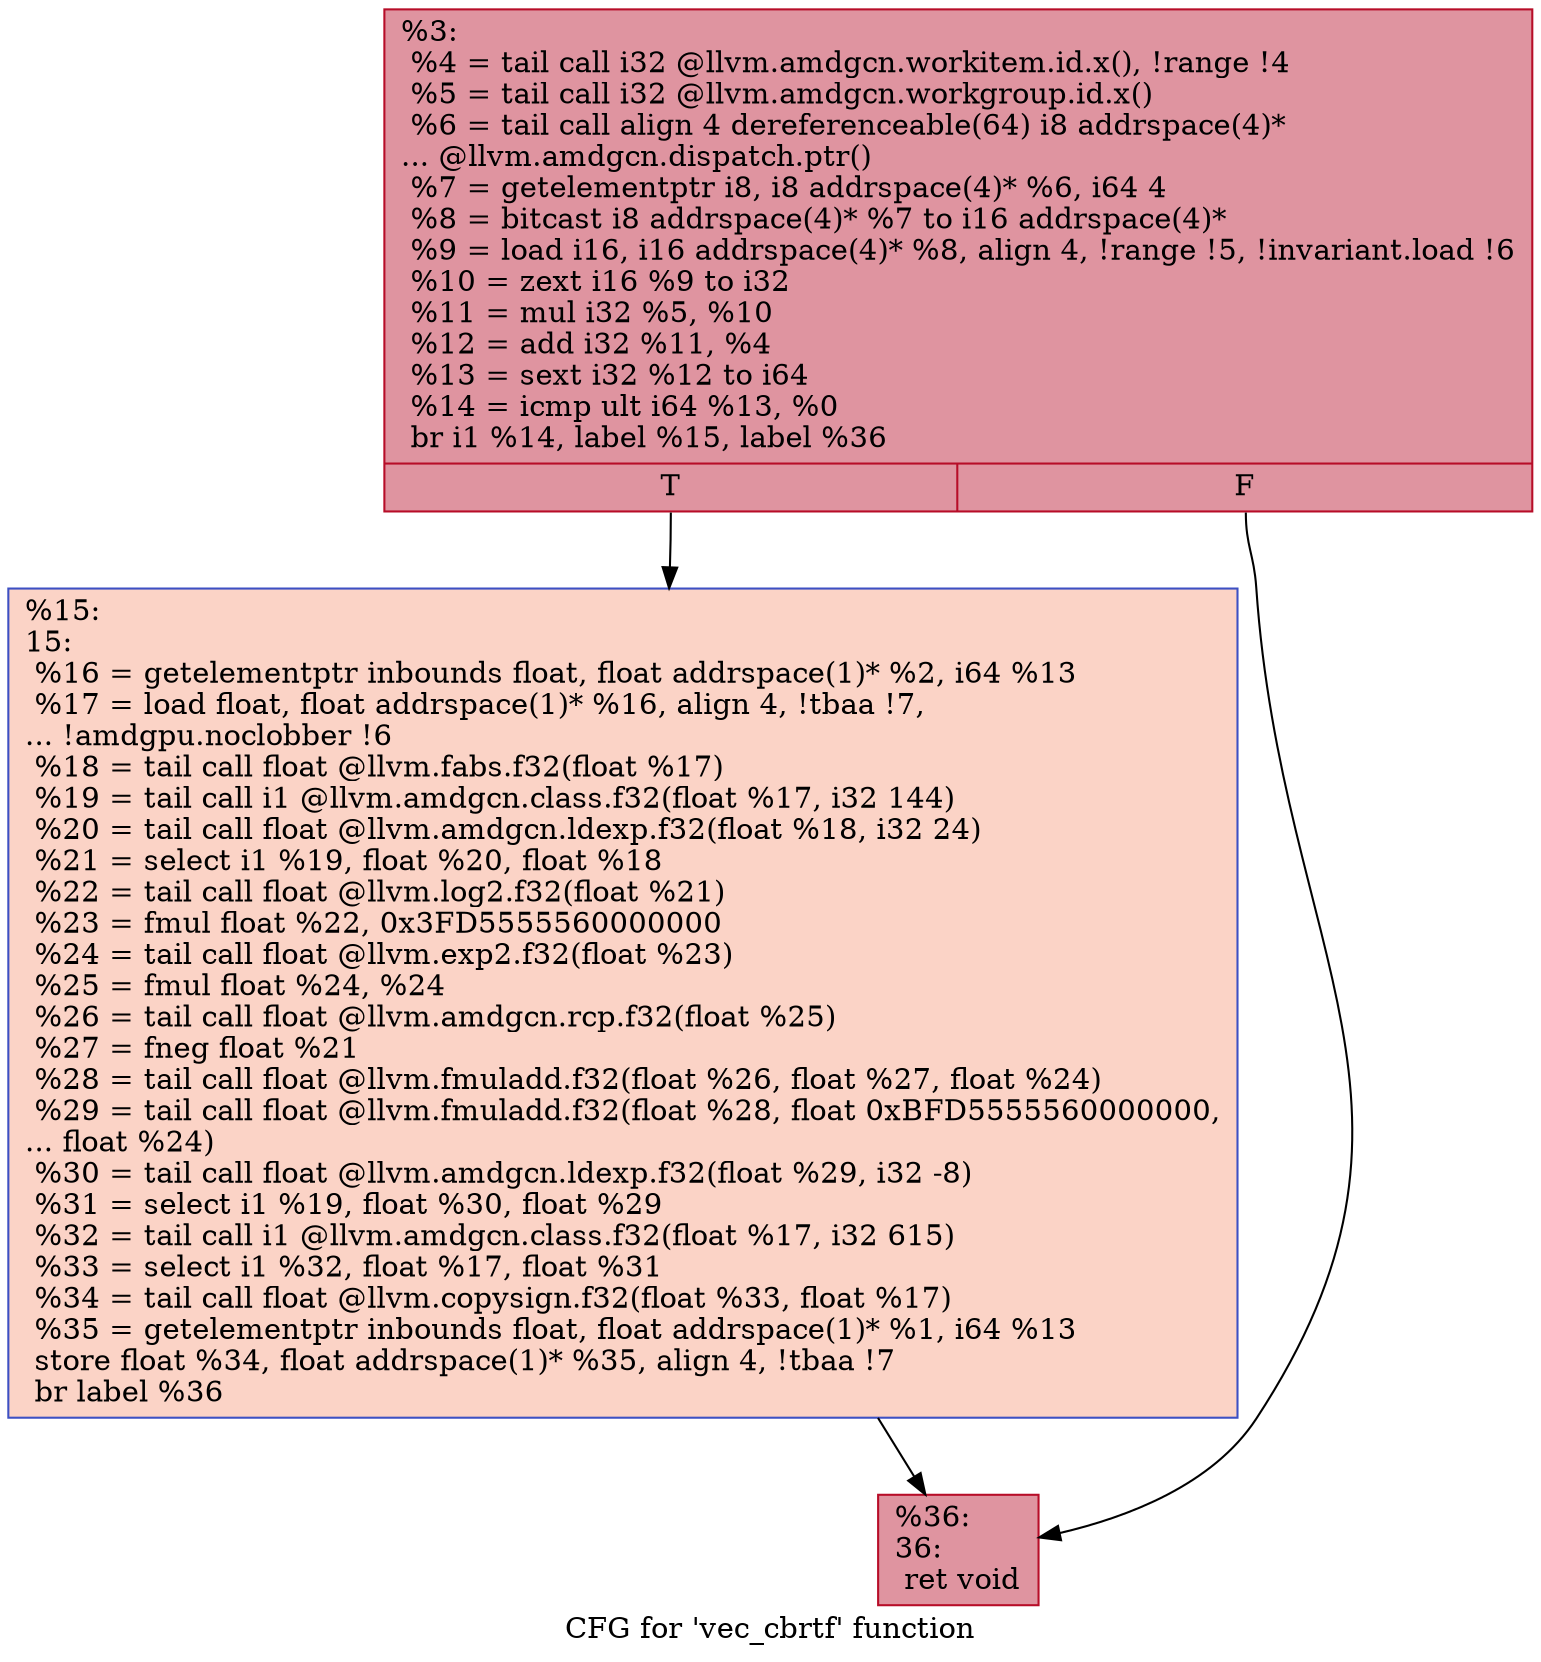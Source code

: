 digraph "CFG for 'vec_cbrtf' function" {
	label="CFG for 'vec_cbrtf' function";

	Node0x4661840 [shape=record,color="#b70d28ff", style=filled, fillcolor="#b70d2870",label="{%3:\l  %4 = tail call i32 @llvm.amdgcn.workitem.id.x(), !range !4\l  %5 = tail call i32 @llvm.amdgcn.workgroup.id.x()\l  %6 = tail call align 4 dereferenceable(64) i8 addrspace(4)*\l... @llvm.amdgcn.dispatch.ptr()\l  %7 = getelementptr i8, i8 addrspace(4)* %6, i64 4\l  %8 = bitcast i8 addrspace(4)* %7 to i16 addrspace(4)*\l  %9 = load i16, i16 addrspace(4)* %8, align 4, !range !5, !invariant.load !6\l  %10 = zext i16 %9 to i32\l  %11 = mul i32 %5, %10\l  %12 = add i32 %11, %4\l  %13 = sext i32 %12 to i64\l  %14 = icmp ult i64 %13, %0\l  br i1 %14, label %15, label %36\l|{<s0>T|<s1>F}}"];
	Node0x4661840:s0 -> Node0x46625e0;
	Node0x4661840:s1 -> Node0x4663850;
	Node0x46625e0 [shape=record,color="#3d50c3ff", style=filled, fillcolor="#f59c7d70",label="{%15:\l15:                                               \l  %16 = getelementptr inbounds float, float addrspace(1)* %2, i64 %13\l  %17 = load float, float addrspace(1)* %16, align 4, !tbaa !7,\l... !amdgpu.noclobber !6\l  %18 = tail call float @llvm.fabs.f32(float %17)\l  %19 = tail call i1 @llvm.amdgcn.class.f32(float %17, i32 144)\l  %20 = tail call float @llvm.amdgcn.ldexp.f32(float %18, i32 24)\l  %21 = select i1 %19, float %20, float %18\l  %22 = tail call float @llvm.log2.f32(float %21)\l  %23 = fmul float %22, 0x3FD5555560000000\l  %24 = tail call float @llvm.exp2.f32(float %23)\l  %25 = fmul float %24, %24\l  %26 = tail call float @llvm.amdgcn.rcp.f32(float %25)\l  %27 = fneg float %21\l  %28 = tail call float @llvm.fmuladd.f32(float %26, float %27, float %24)\l  %29 = tail call float @llvm.fmuladd.f32(float %28, float 0xBFD5555560000000,\l... float %24)\l  %30 = tail call float @llvm.amdgcn.ldexp.f32(float %29, i32 -8)\l  %31 = select i1 %19, float %30, float %29\l  %32 = tail call i1 @llvm.amdgcn.class.f32(float %17, i32 615)\l  %33 = select i1 %32, float %17, float %31\l  %34 = tail call float @llvm.copysign.f32(float %33, float %17)\l  %35 = getelementptr inbounds float, float addrspace(1)* %1, i64 %13\l  store float %34, float addrspace(1)* %35, align 4, !tbaa !7\l  br label %36\l}"];
	Node0x46625e0 -> Node0x4663850;
	Node0x4663850 [shape=record,color="#b70d28ff", style=filled, fillcolor="#b70d2870",label="{%36:\l36:                                               \l  ret void\l}"];
}
